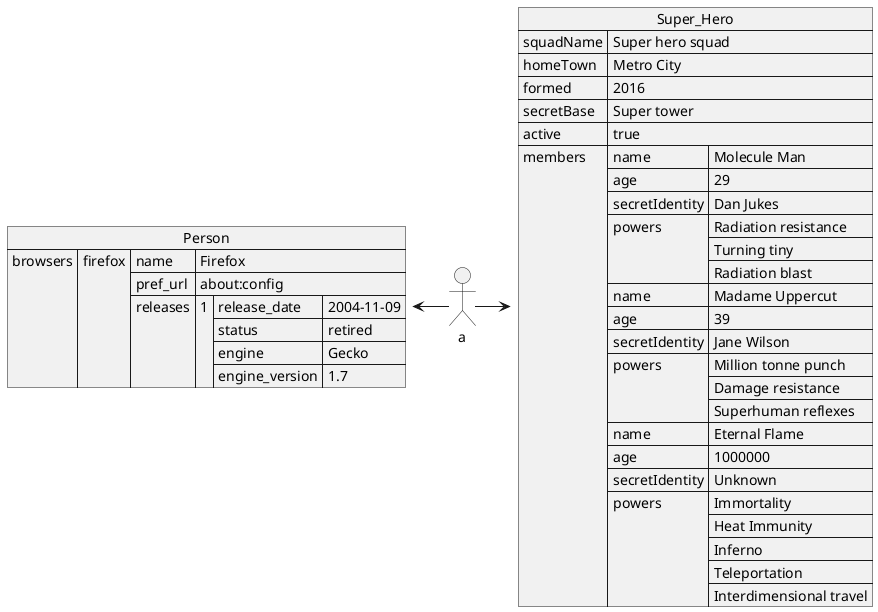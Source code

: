 @startuml

actor a

json Super_Hero {
  "squadName": "Super hero squad",
  "homeTown": "Metro City",
  "formed": 2016,
  "secretBase": "Super tower",
  "active": true,
  "members": [
    {
      "name": "Molecule Man",
      "age": 29,
      "secretIdentity": "Dan Jukes",
      "powers": ["Radiation resistance", "Turning tiny", "Radiation blast"]
    },
    {
      "name": "Madame Uppercut",
      "age": 39,
      "secretIdentity": "Jane Wilson",
      "powers": [
        "Million tonne punch",
        "Damage resistance",
        "Superhuman reflexes"
      ]
    },
    {
      "name": "Eternal Flame",
      "age": 1000000,
      "secretIdentity": "Unknown",
      "powers": [
        "Immortality",
        "Heat Immunity",
        "Inferno",
        "Teleportation",
        "Interdimensional travel"
      ]
    }
  ]
}

json Person {
  "browsers": {
    "firefox": {
      "name": "Firefox",
      "pref_url": "about:config",
      "releases": {
        "1": {
          "release_date": "2004-11-09",
          "status": "retired",
          "engine": "Gecko",
          "engine_version": "1.7"
        }
      }
    }
  }
}

a -> Super_Hero
Person <- a

@enduml
